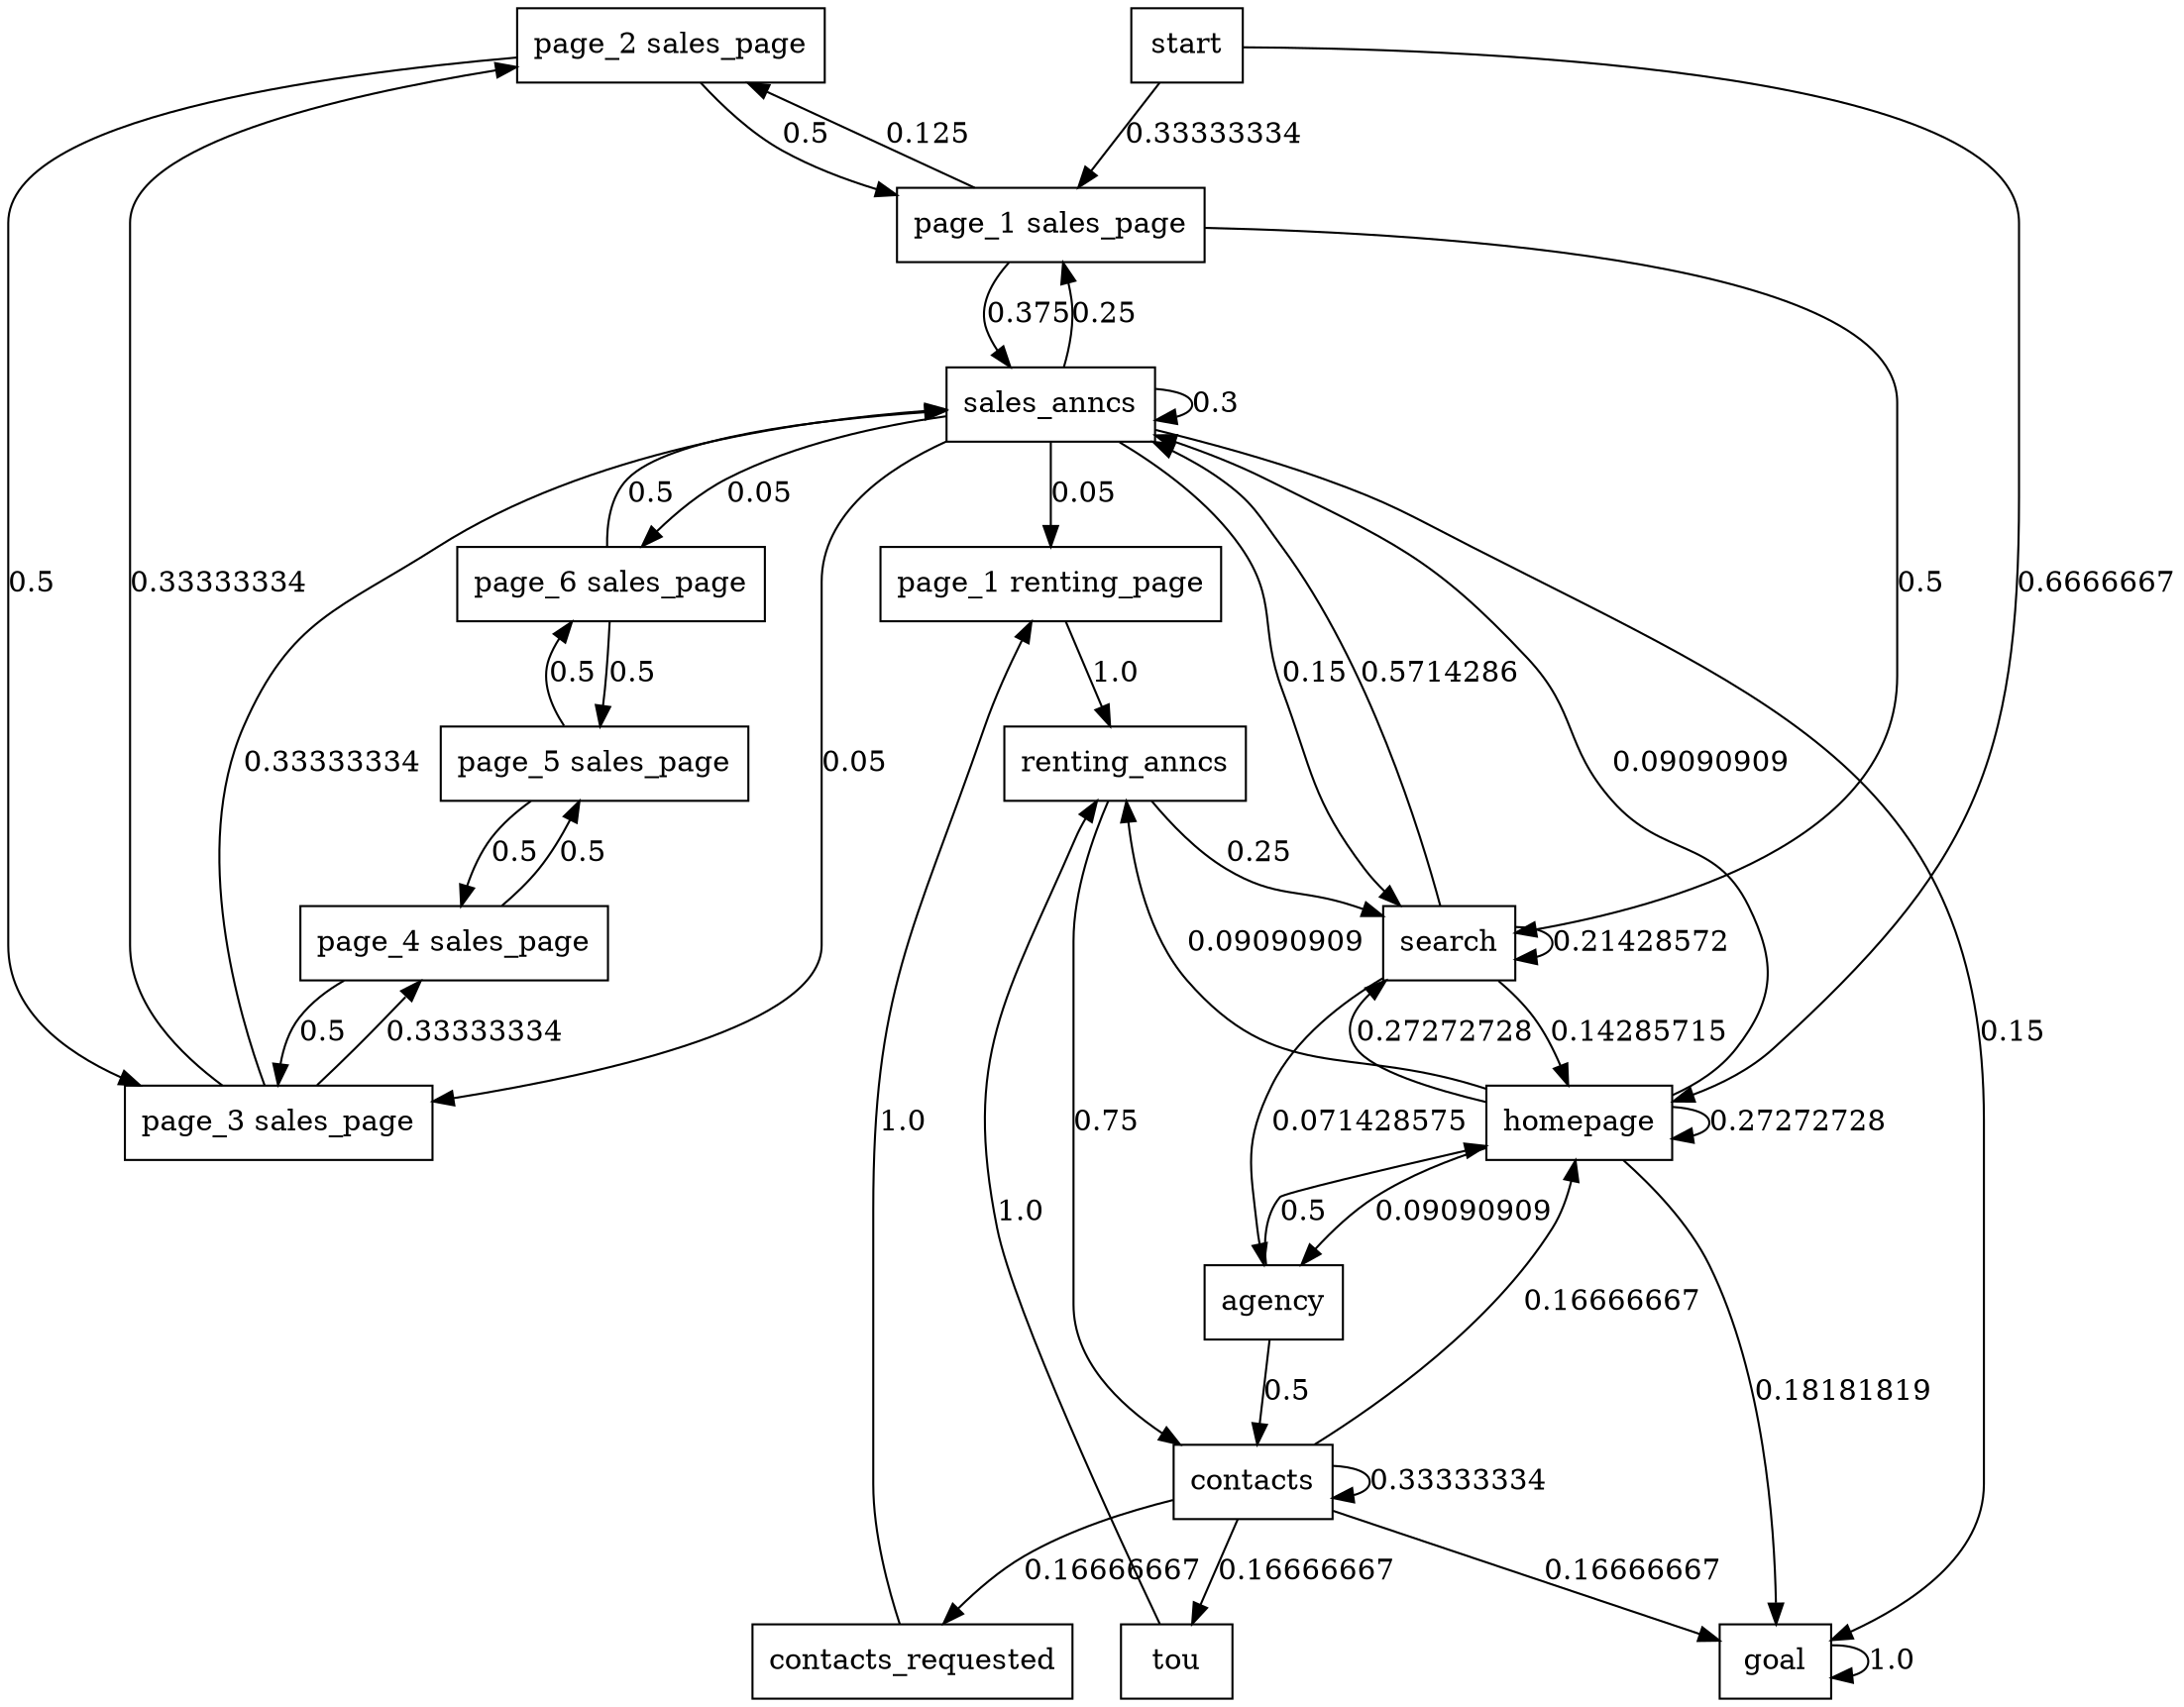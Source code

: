 digraph P { 
 	node [shape=box];
0[label="page_2 sales_page"];
1[label="contacts_requested"];
2[label="renting_anncs"];
3[label="homepage"];
4[label="tou"];
5[label="start"];
6[label="page_5 sales_page"];
7[label="page_1 sales_page"];
8[label="goal"];
9[label="page_6 sales_page"];
10[label="search"];
11[label="contacts"];
12[label="page_3 sales_page"];
13[label="page_1 renting_page"];
14[label="sales_anncs"];
15[label="page_4 sales_page"];
16[label="agency"];
12->14[label="0.33333334"];
12->15[label="0.33333334"];
12->0[label="0.33333334"];
3->16[label="0.09090909"];
3->14[label="0.09090909"];
0->12[label="0.5"];
2->11[label="0.75"];
15->12[label="0.5"];
14->10[label="0.15"];
14->8[label="0.15"];
7->0[label="0.125"];
1->13[label="1.0"];
10->16[label="0.071428575"];
10->14[label="0.5714286"];
16->11[label="0.5"];
7->14[label="0.375"];
6->15[label="0.5"];
13->2[label="1.0"];
8->8[label="1.0"];
5->7[label="0.33333334"];
11->11[label="0.33333334"];
3->2[label="0.09090909"];
4->2[label="1.0"];
3->3[label="0.27272728"];
14->13[label="0.05"];
2->10[label="0.25"];
3->10[label="0.27272728"];
9->6[label="0.5"];
3->8[label="0.18181819"];
11->1[label="0.16666667"];
16->3[label="0.5"];
9->14[label="0.5"];
6->9[label="0.5"];
14->7[label="0.25"];
14->12[label="0.05"];
10->3[label="0.14285715"];
11->3[label="0.16666667"];
14->9[label="0.05"];
14->14[label="0.3"];
7->10[label="0.5"];
10->10[label="0.21428572"];
15->6[label="0.5"];
11->4[label="0.16666667"];
11->8[label="0.16666667"];
0->7[label="0.5"];
5->3[label="0.6666667"];
}